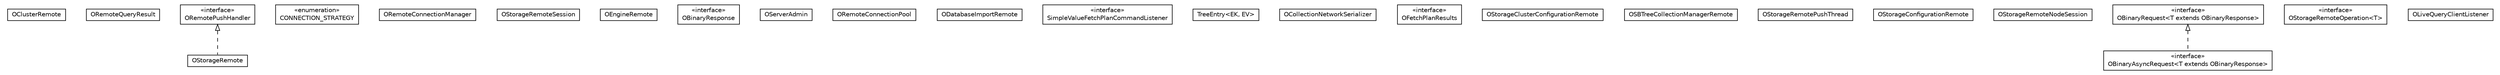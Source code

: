 #!/usr/local/bin/dot
#
# Class diagram 
# Generated by UMLGraph version R5_6-24-gf6e263 (http://www.umlgraph.org/)
#

digraph G {
	edge [fontname="Helvetica",fontsize=10,labelfontname="Helvetica",labelfontsize=10];
	node [fontname="Helvetica",fontsize=10,shape=plaintext];
	nodesep=0.25;
	ranksep=0.5;
	// com.orientechnologies.orient.client.remote.OClusterRemote
	c484835 [label=<<table title="com.orientechnologies.orient.client.remote.OClusterRemote" border="0" cellborder="1" cellspacing="0" cellpadding="2" port="p" href="./OClusterRemote.html">
		<tr><td><table border="0" cellspacing="0" cellpadding="1">
<tr><td align="center" balign="center"> OClusterRemote </td></tr>
		</table></td></tr>
		</table>>, URL="./OClusterRemote.html", fontname="Helvetica", fontcolor="black", fontsize=10.0];
	// com.orientechnologies.orient.client.remote.ORemoteQueryResult
	c484836 [label=<<table title="com.orientechnologies.orient.client.remote.ORemoteQueryResult" border="0" cellborder="1" cellspacing="0" cellpadding="2" port="p" href="./ORemoteQueryResult.html">
		<tr><td><table border="0" cellspacing="0" cellpadding="1">
<tr><td align="center" balign="center"> ORemoteQueryResult </td></tr>
		</table></td></tr>
		</table>>, URL="./ORemoteQueryResult.html", fontname="Helvetica", fontcolor="black", fontsize=10.0];
	// com.orientechnologies.orient.client.remote.OStorageRemote
	c484837 [label=<<table title="com.orientechnologies.orient.client.remote.OStorageRemote" border="0" cellborder="1" cellspacing="0" cellpadding="2" port="p" href="./OStorageRemote.html">
		<tr><td><table border="0" cellspacing="0" cellpadding="1">
<tr><td align="center" balign="center"> OStorageRemote </td></tr>
		</table></td></tr>
		</table>>, URL="./OStorageRemote.html", fontname="Helvetica", fontcolor="black", fontsize=10.0];
	// com.orientechnologies.orient.client.remote.OStorageRemote.CONNECTION_STRATEGY
	c484838 [label=<<table title="com.orientechnologies.orient.client.remote.OStorageRemote.CONNECTION_STRATEGY" border="0" cellborder="1" cellspacing="0" cellpadding="2" port="p" href="./OStorageRemote.CONNECTION_STRATEGY.html">
		<tr><td><table border="0" cellspacing="0" cellpadding="1">
<tr><td align="center" balign="center"> &#171;enumeration&#187; </td></tr>
<tr><td align="center" balign="center"> CONNECTION_STRATEGY </td></tr>
		</table></td></tr>
		</table>>, URL="./OStorageRemote.CONNECTION_STRATEGY.html", fontname="Helvetica", fontcolor="black", fontsize=10.0];
	// com.orientechnologies.orient.client.remote.ORemoteConnectionManager
	c484839 [label=<<table title="com.orientechnologies.orient.client.remote.ORemoteConnectionManager" border="0" cellborder="1" cellspacing="0" cellpadding="2" port="p" href="./ORemoteConnectionManager.html">
		<tr><td><table border="0" cellspacing="0" cellpadding="1">
<tr><td align="center" balign="center"> ORemoteConnectionManager </td></tr>
		</table></td></tr>
		</table>>, URL="./ORemoteConnectionManager.html", fontname="Helvetica", fontcolor="black", fontsize=10.0];
	// com.orientechnologies.orient.client.remote.OStorageRemoteSession
	c484840 [label=<<table title="com.orientechnologies.orient.client.remote.OStorageRemoteSession" border="0" cellborder="1" cellspacing="0" cellpadding="2" port="p" href="./OStorageRemoteSession.html">
		<tr><td><table border="0" cellspacing="0" cellpadding="1">
<tr><td align="center" balign="center"> OStorageRemoteSession </td></tr>
		</table></td></tr>
		</table>>, URL="./OStorageRemoteSession.html", fontname="Helvetica", fontcolor="black", fontsize=10.0];
	// com.orientechnologies.orient.client.remote.OEngineRemote
	c484841 [label=<<table title="com.orientechnologies.orient.client.remote.OEngineRemote" border="0" cellborder="1" cellspacing="0" cellpadding="2" port="p" href="./OEngineRemote.html">
		<tr><td><table border="0" cellspacing="0" cellpadding="1">
<tr><td align="center" balign="center"> OEngineRemote </td></tr>
		</table></td></tr>
		</table>>, URL="./OEngineRemote.html", fontname="Helvetica", fontcolor="black", fontsize=10.0];
	// com.orientechnologies.orient.client.remote.OBinaryResponse
	c484842 [label=<<table title="com.orientechnologies.orient.client.remote.OBinaryResponse" border="0" cellborder="1" cellspacing="0" cellpadding="2" port="p" href="./OBinaryResponse.html">
		<tr><td><table border="0" cellspacing="0" cellpadding="1">
<tr><td align="center" balign="center"> &#171;interface&#187; </td></tr>
<tr><td align="center" balign="center"> OBinaryResponse </td></tr>
		</table></td></tr>
		</table>>, URL="./OBinaryResponse.html", fontname="Helvetica", fontcolor="black", fontsize=10.0];
	// com.orientechnologies.orient.client.remote.OServerAdmin
	c484843 [label=<<table title="com.orientechnologies.orient.client.remote.OServerAdmin" border="0" cellborder="1" cellspacing="0" cellpadding="2" port="p" href="./OServerAdmin.html">
		<tr><td><table border="0" cellspacing="0" cellpadding="1">
<tr><td align="center" balign="center"> OServerAdmin </td></tr>
		</table></td></tr>
		</table>>, URL="./OServerAdmin.html", fontname="Helvetica", fontcolor="black", fontsize=10.0];
	// com.orientechnologies.orient.client.remote.ORemoteConnectionPool
	c484844 [label=<<table title="com.orientechnologies.orient.client.remote.ORemoteConnectionPool" border="0" cellborder="1" cellspacing="0" cellpadding="2" port="p" href="./ORemoteConnectionPool.html">
		<tr><td><table border="0" cellspacing="0" cellpadding="1">
<tr><td align="center" balign="center"> ORemoteConnectionPool </td></tr>
		</table></td></tr>
		</table>>, URL="./ORemoteConnectionPool.html", fontname="Helvetica", fontcolor="black", fontsize=10.0];
	// com.orientechnologies.orient.client.remote.ODatabaseImportRemote
	c484845 [label=<<table title="com.orientechnologies.orient.client.remote.ODatabaseImportRemote" border="0" cellborder="1" cellspacing="0" cellpadding="2" port="p" href="./ODatabaseImportRemote.html">
		<tr><td><table border="0" cellspacing="0" cellpadding="1">
<tr><td align="center" balign="center"> ODatabaseImportRemote </td></tr>
		</table></td></tr>
		</table>>, URL="./ODatabaseImportRemote.html", fontname="Helvetica", fontcolor="black", fontsize=10.0];
	// com.orientechnologies.orient.client.remote.SimpleValueFetchPlanCommandListener
	c484846 [label=<<table title="com.orientechnologies.orient.client.remote.SimpleValueFetchPlanCommandListener" border="0" cellborder="1" cellspacing="0" cellpadding="2" port="p" href="./SimpleValueFetchPlanCommandListener.html">
		<tr><td><table border="0" cellspacing="0" cellpadding="1">
<tr><td align="center" balign="center"> &#171;interface&#187; </td></tr>
<tr><td align="center" balign="center"> SimpleValueFetchPlanCommandListener </td></tr>
		</table></td></tr>
		</table>>, URL="./SimpleValueFetchPlanCommandListener.html", fontname="Helvetica", fontcolor="black", fontsize=10.0];
	// com.orientechnologies.orient.client.remote.TreeEntry<EK, EV>
	c484847 [label=<<table title="com.orientechnologies.orient.client.remote.TreeEntry" border="0" cellborder="1" cellspacing="0" cellpadding="2" port="p" href="./TreeEntry.html">
		<tr><td><table border="0" cellspacing="0" cellpadding="1">
<tr><td align="center" balign="center"> TreeEntry&lt;EK, EV&gt; </td></tr>
		</table></td></tr>
		</table>>, URL="./TreeEntry.html", fontname="Helvetica", fontcolor="black", fontsize=10.0];
	// com.orientechnologies.orient.client.remote.OCollectionNetworkSerializer
	c484848 [label=<<table title="com.orientechnologies.orient.client.remote.OCollectionNetworkSerializer" border="0" cellborder="1" cellspacing="0" cellpadding="2" port="p" href="./OCollectionNetworkSerializer.html">
		<tr><td><table border="0" cellspacing="0" cellpadding="1">
<tr><td align="center" balign="center"> OCollectionNetworkSerializer </td></tr>
		</table></td></tr>
		</table>>, URL="./OCollectionNetworkSerializer.html", fontname="Helvetica", fontcolor="black", fontsize=10.0];
	// com.orientechnologies.orient.client.remote.ORemotePushHandler
	c484849 [label=<<table title="com.orientechnologies.orient.client.remote.ORemotePushHandler" border="0" cellborder="1" cellspacing="0" cellpadding="2" port="p" href="./ORemotePushHandler.html">
		<tr><td><table border="0" cellspacing="0" cellpadding="1">
<tr><td align="center" balign="center"> &#171;interface&#187; </td></tr>
<tr><td align="center" balign="center"> ORemotePushHandler </td></tr>
		</table></td></tr>
		</table>>, URL="./ORemotePushHandler.html", fontname="Helvetica", fontcolor="black", fontsize=10.0];
	// com.orientechnologies.orient.client.remote.OFetchPlanResults
	c484850 [label=<<table title="com.orientechnologies.orient.client.remote.OFetchPlanResults" border="0" cellborder="1" cellspacing="0" cellpadding="2" port="p" href="./OFetchPlanResults.html">
		<tr><td><table border="0" cellspacing="0" cellpadding="1">
<tr><td align="center" balign="center"> &#171;interface&#187; </td></tr>
<tr><td align="center" balign="center"> OFetchPlanResults </td></tr>
		</table></td></tr>
		</table>>, URL="./OFetchPlanResults.html", fontname="Helvetica", fontcolor="black", fontsize=10.0];
	// com.orientechnologies.orient.client.remote.OStorageClusterConfigurationRemote
	c484851 [label=<<table title="com.orientechnologies.orient.client.remote.OStorageClusterConfigurationRemote" border="0" cellborder="1" cellspacing="0" cellpadding="2" port="p" href="./OStorageClusterConfigurationRemote.html">
		<tr><td><table border="0" cellspacing="0" cellpadding="1">
<tr><td align="center" balign="center"> OStorageClusterConfigurationRemote </td></tr>
		</table></td></tr>
		</table>>, URL="./OStorageClusterConfigurationRemote.html", fontname="Helvetica", fontcolor="black", fontsize=10.0];
	// com.orientechnologies.orient.client.remote.OSBTreeCollectionManagerRemote
	c484852 [label=<<table title="com.orientechnologies.orient.client.remote.OSBTreeCollectionManagerRemote" border="0" cellborder="1" cellspacing="0" cellpadding="2" port="p" href="./OSBTreeCollectionManagerRemote.html">
		<tr><td><table border="0" cellspacing="0" cellpadding="1">
<tr><td align="center" balign="center"> OSBTreeCollectionManagerRemote </td></tr>
		</table></td></tr>
		</table>>, URL="./OSBTreeCollectionManagerRemote.html", fontname="Helvetica", fontcolor="black", fontsize=10.0];
	// com.orientechnologies.orient.client.remote.OStorageRemotePushThread
	c484853 [label=<<table title="com.orientechnologies.orient.client.remote.OStorageRemotePushThread" border="0" cellborder="1" cellspacing="0" cellpadding="2" port="p" href="./OStorageRemotePushThread.html">
		<tr><td><table border="0" cellspacing="0" cellpadding="1">
<tr><td align="center" balign="center"> OStorageRemotePushThread </td></tr>
		</table></td></tr>
		</table>>, URL="./OStorageRemotePushThread.html", fontname="Helvetica", fontcolor="black", fontsize=10.0];
	// com.orientechnologies.orient.client.remote.OStorageConfigurationRemote
	c484854 [label=<<table title="com.orientechnologies.orient.client.remote.OStorageConfigurationRemote" border="0" cellborder="1" cellspacing="0" cellpadding="2" port="p" href="./OStorageConfigurationRemote.html">
		<tr><td><table border="0" cellspacing="0" cellpadding="1">
<tr><td align="center" balign="center"> OStorageConfigurationRemote </td></tr>
		</table></td></tr>
		</table>>, URL="./OStorageConfigurationRemote.html", fontname="Helvetica", fontcolor="black", fontsize=10.0];
	// com.orientechnologies.orient.client.remote.OStorageRemoteNodeSession
	c484855 [label=<<table title="com.orientechnologies.orient.client.remote.OStorageRemoteNodeSession" border="0" cellborder="1" cellspacing="0" cellpadding="2" port="p" href="./OStorageRemoteNodeSession.html">
		<tr><td><table border="0" cellspacing="0" cellpadding="1">
<tr><td align="center" balign="center"> OStorageRemoteNodeSession </td></tr>
		</table></td></tr>
		</table>>, URL="./OStorageRemoteNodeSession.html", fontname="Helvetica", fontcolor="black", fontsize=10.0];
	// com.orientechnologies.orient.client.remote.OBinaryAsyncRequest<T extends com.orientechnologies.orient.client.remote.OBinaryResponse>
	c484856 [label=<<table title="com.orientechnologies.orient.client.remote.OBinaryAsyncRequest" border="0" cellborder="1" cellspacing="0" cellpadding="2" port="p" href="./OBinaryAsyncRequest.html">
		<tr><td><table border="0" cellspacing="0" cellpadding="1">
<tr><td align="center" balign="center"> &#171;interface&#187; </td></tr>
<tr><td align="center" balign="center"> OBinaryAsyncRequest&lt;T extends OBinaryResponse&gt; </td></tr>
		</table></td></tr>
		</table>>, URL="./OBinaryAsyncRequest.html", fontname="Helvetica", fontcolor="black", fontsize=10.0];
	// com.orientechnologies.orient.client.remote.OStorageRemoteOperation<T>
	c484857 [label=<<table title="com.orientechnologies.orient.client.remote.OStorageRemoteOperation" border="0" cellborder="1" cellspacing="0" cellpadding="2" port="p" href="./OStorageRemoteOperation.html">
		<tr><td><table border="0" cellspacing="0" cellpadding="1">
<tr><td align="center" balign="center"> &#171;interface&#187; </td></tr>
<tr><td align="center" balign="center"> OStorageRemoteOperation&lt;T&gt; </td></tr>
		</table></td></tr>
		</table>>, URL="./OStorageRemoteOperation.html", fontname="Helvetica", fontcolor="black", fontsize=10.0];
	// com.orientechnologies.orient.client.remote.OBinaryRequest<T extends com.orientechnologies.orient.client.remote.OBinaryResponse>
	c484858 [label=<<table title="com.orientechnologies.orient.client.remote.OBinaryRequest" border="0" cellborder="1" cellspacing="0" cellpadding="2" port="p" href="./OBinaryRequest.html">
		<tr><td><table border="0" cellspacing="0" cellpadding="1">
<tr><td align="center" balign="center"> &#171;interface&#187; </td></tr>
<tr><td align="center" balign="center"> OBinaryRequest&lt;T extends OBinaryResponse&gt; </td></tr>
		</table></td></tr>
		</table>>, URL="./OBinaryRequest.html", fontname="Helvetica", fontcolor="black", fontsize=10.0];
	// com.orientechnologies.orient.client.remote.OLiveQueryClientListener
	c484859 [label=<<table title="com.orientechnologies.orient.client.remote.OLiveQueryClientListener" border="0" cellborder="1" cellspacing="0" cellpadding="2" port="p" href="./OLiveQueryClientListener.html">
		<tr><td><table border="0" cellspacing="0" cellpadding="1">
<tr><td align="center" balign="center"> OLiveQueryClientListener </td></tr>
		</table></td></tr>
		</table>>, URL="./OLiveQueryClientListener.html", fontname="Helvetica", fontcolor="black", fontsize=10.0];
	//com.orientechnologies.orient.client.remote.OStorageRemote implements com.orientechnologies.orient.client.remote.ORemotePushHandler
	c484849:p -> c484837:p [dir=back,arrowtail=empty,style=dashed];
	//com.orientechnologies.orient.client.remote.OBinaryAsyncRequest<T extends com.orientechnologies.orient.client.remote.OBinaryResponse> implements com.orientechnologies.orient.client.remote.OBinaryRequest<T extends com.orientechnologies.orient.client.remote.OBinaryResponse>
	c484858:p -> c484856:p [dir=back,arrowtail=empty,style=dashed];
}

